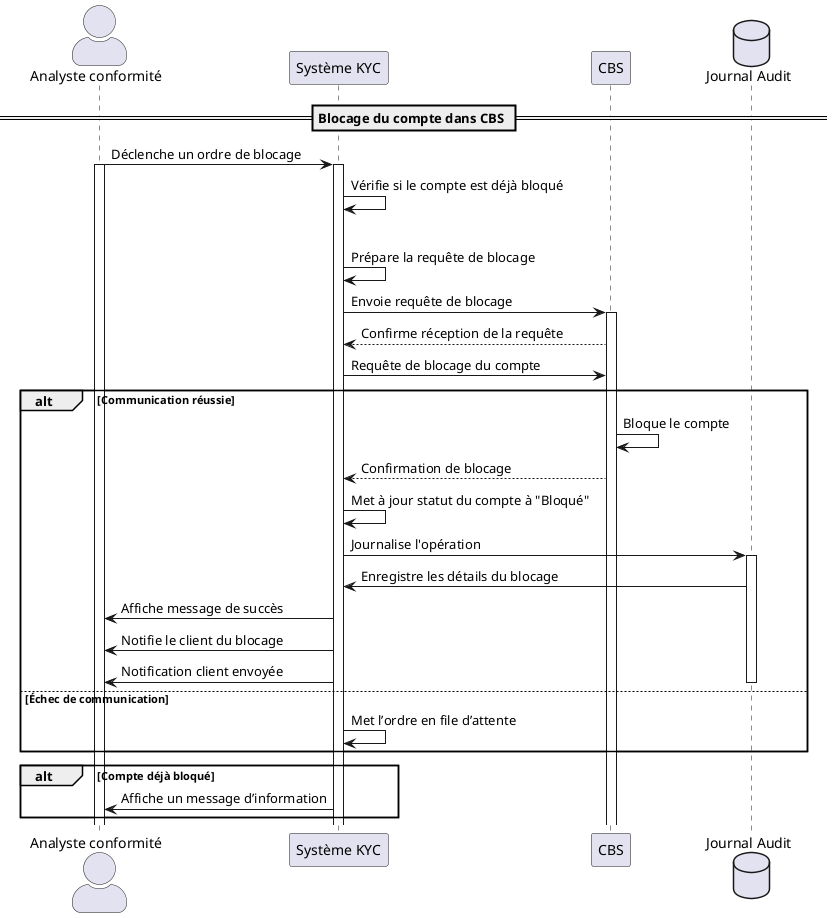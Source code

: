 @startuml UC035
skinparam actorStyle awesome

actor "Analyste conformité" as Analyste
participant "Système KYC" as Système
participant "CBS" as CBS
database "Journal Audit" as Journal

== Blocage du compte dans CBS ==

Analyste -> Système : Déclenche un ordre de blocage
activate Analyste
activate Système
Système -> Système : Vérifie si le compte est déjà bloqué
alt Compte non bloqué
    Système -> Système : Prépare la requête de blocage
    Système -> CBS : Envoie requête de blocage
    activate CBS
    CBS --> Système : Confirme réception de la requête
Système -> CBS : Requête de blocage du compte

alt Communication réussie
    CBS -> CBS : Bloque le compte
    CBS --> Système : Confirmation de blocage
    Système -> Système : Met à jour statut du compte à "Bloqué"
    Système -> Journal : Journalise l'opération
    activate Journal
    Journal -> Système : Enregistre les détails du blocage
    Système -> Analyste : Affiche message de succès
    Système -> Analyste : Notifie le client du blocage
    Système -> Analyste : Notification client envoyée
    deactivate Journal
else Échec de communication
    Système -> Système : Met l’ordre en file d’attente
end

alt Compte déjà bloqué
    Système -> Analyste : Affiche un message d’information
end

@enduml
